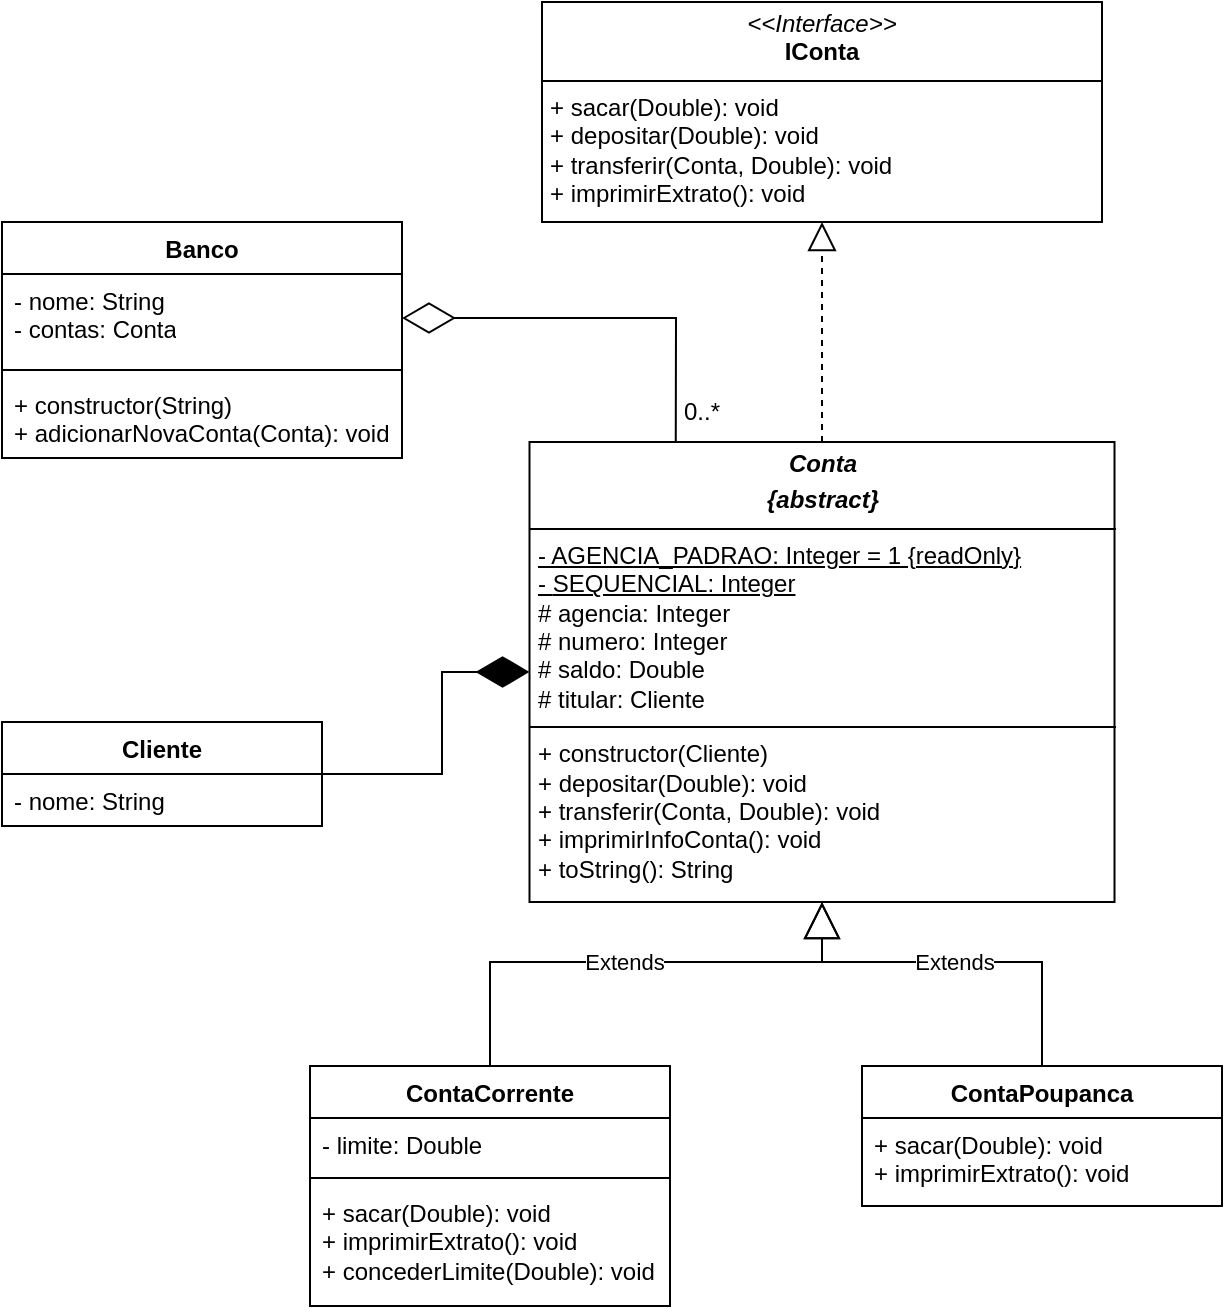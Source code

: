 <mxfile version="24.2.5" type="device">
  <diagram id="C5RBs43oDa-KdzZeNtuy" name="Page-1">
    <mxGraphModel dx="1025" dy="1113" grid="1" gridSize="10" guides="1" tooltips="1" connect="1" arrows="1" fold="1" page="1" pageScale="1" pageWidth="827" pageHeight="1169" math="0" shadow="0">
      <root>
        <mxCell id="WIyWlLk6GJQsqaUBKTNV-0" />
        <mxCell id="WIyWlLk6GJQsqaUBKTNV-1" parent="WIyWlLk6GJQsqaUBKTNV-0" />
        <mxCell id="AMAGEV4AN2dFfHjYQpBI-0" value="Cliente" style="swimlane;fontStyle=1;align=center;verticalAlign=top;childLayout=stackLayout;horizontal=1;startSize=26;horizontalStack=0;resizeParent=1;resizeParentMax=0;resizeLast=0;collapsible=1;marginBottom=0;whiteSpace=wrap;html=1;" vertex="1" parent="WIyWlLk6GJQsqaUBKTNV-1">
          <mxGeometry x="170" y="370" width="160" height="52" as="geometry" />
        </mxCell>
        <mxCell id="AMAGEV4AN2dFfHjYQpBI-1" value="- nome: String" style="text;strokeColor=none;fillColor=none;align=left;verticalAlign=top;spacingLeft=4;spacingRight=4;overflow=hidden;rotatable=0;points=[[0,0.5],[1,0.5]];portConstraint=eastwest;whiteSpace=wrap;html=1;" vertex="1" parent="AMAGEV4AN2dFfHjYQpBI-0">
          <mxGeometry y="26" width="160" height="26" as="geometry" />
        </mxCell>
        <mxCell id="AMAGEV4AN2dFfHjYQpBI-4" value="&lt;p style=&quot;margin:0px;margin-top:4px;text-align:center;&quot;&gt;&lt;b&gt;&lt;i&gt;Conta&lt;/i&gt;&lt;/b&gt;&lt;/p&gt;&lt;p style=&quot;margin:0px;margin-top:4px;text-align:center;&quot;&gt;&lt;b&gt;&lt;i&gt;{abstract}&lt;/i&gt;&lt;/b&gt;&lt;/p&gt;&lt;hr size=&quot;1&quot; style=&quot;border-style:solid;&quot;&gt;&lt;p style=&quot;margin:0px;margin-left:4px;&quot;&gt;&lt;u&gt;- AGENCIA_PADRAO: Integer = 1 {readOnly}&lt;/u&gt;&lt;/p&gt;&lt;p style=&quot;margin:0px;margin-left:4px;&quot;&gt;&lt;u&gt;-&amp;nbsp;&lt;/u&gt;&lt;span style=&quot;background-color: initial;&quot;&gt;&lt;u&gt;SEQUENCIAL: Integer&lt;/u&gt;&lt;/span&gt;&lt;/p&gt;&lt;p style=&quot;margin:0px;margin-left:4px;&quot;&gt;# agencia: Integer&lt;/p&gt;&lt;p style=&quot;margin:0px;margin-left:4px;&quot;&gt;# numero: Integer&lt;/p&gt;&lt;p style=&quot;margin:0px;margin-left:4px;&quot;&gt;# saldo: Double&lt;/p&gt;&lt;p style=&quot;margin:0px;margin-left:4px;&quot;&gt;# titular: Cliente&lt;/p&gt;&lt;hr size=&quot;1&quot; style=&quot;border-style:solid;&quot;&gt;&lt;p style=&quot;margin: 0px 0px 0px 4px;&quot;&gt;+ constructor(Cliente)&lt;/p&gt;&lt;p style=&quot;margin:0px;margin-left:4px;&quot;&gt;+ depositar(Double): void&lt;/p&gt;&lt;p style=&quot;margin:0px;margin-left:4px;&quot;&gt;+ transferir(Conta, Double): void&lt;br&gt;&lt;/p&gt;&lt;p style=&quot;margin:0px;margin-left:4px;&quot;&gt;+ imprimirInfoConta(): void&lt;br&gt;&lt;/p&gt;&lt;p style=&quot;margin:0px;margin-left:4px;&quot;&gt;+ toString(): String&lt;br&gt;&lt;/p&gt;" style="verticalAlign=top;align=left;overflow=fill;html=1;whiteSpace=wrap;" vertex="1" parent="WIyWlLk6GJQsqaUBKTNV-1">
          <mxGeometry x="433.75" y="230" width="292.5" height="230" as="geometry" />
        </mxCell>
        <mxCell id="AMAGEV4AN2dFfHjYQpBI-5" value="&lt;p style=&quot;margin:0px;margin-top:4px;text-align:center;&quot;&gt;&lt;i&gt;&amp;lt;&amp;lt;Interface&amp;gt;&amp;gt;&lt;/i&gt;&lt;br&gt;&lt;b&gt;IConta&lt;/b&gt;&lt;/p&gt;&lt;hr size=&quot;1&quot; style=&quot;border-style:solid;&quot;&gt;&lt;p style=&quot;margin:0px;margin-left:4px;&quot;&gt;&lt;/p&gt;&lt;p style=&quot;margin:0px;margin-left:4px;&quot;&gt;+ sacar(Double): void&lt;br&gt;+ depositar(Double): void&lt;/p&gt;&lt;p style=&quot;margin:0px;margin-left:4px;&quot;&gt;+ transferir(Conta, Double): void&lt;br&gt;&lt;/p&gt;&lt;p style=&quot;margin:0px;margin-left:4px;&quot;&gt;+ imprimirExtrato(): void&lt;br&gt;&lt;/p&gt;" style="verticalAlign=top;align=left;overflow=fill;html=1;whiteSpace=wrap;" vertex="1" parent="WIyWlLk6GJQsqaUBKTNV-1">
          <mxGeometry x="440" y="10" width="280" height="110" as="geometry" />
        </mxCell>
        <mxCell id="AMAGEV4AN2dFfHjYQpBI-7" value="" style="endArrow=block;dashed=1;endFill=0;endSize=12;html=1;rounded=0;entryX=0.5;entryY=1;entryDx=0;entryDy=0;exitX=0.5;exitY=0;exitDx=0;exitDy=0;" edge="1" parent="WIyWlLk6GJQsqaUBKTNV-1" source="AMAGEV4AN2dFfHjYQpBI-4" target="AMAGEV4AN2dFfHjYQpBI-5">
          <mxGeometry width="160" relative="1" as="geometry">
            <mxPoint x="350" y="430" as="sourcePoint" />
            <mxPoint x="510" y="430" as="targetPoint" />
          </mxGeometry>
        </mxCell>
        <mxCell id="AMAGEV4AN2dFfHjYQpBI-8" value="ContaCorrente" style="swimlane;fontStyle=1;align=center;verticalAlign=top;childLayout=stackLayout;horizontal=1;startSize=26;horizontalStack=0;resizeParent=1;resizeParentMax=0;resizeLast=0;collapsible=1;marginBottom=0;whiteSpace=wrap;html=1;" vertex="1" parent="WIyWlLk6GJQsqaUBKTNV-1">
          <mxGeometry x="324" y="542" width="180" height="120" as="geometry" />
        </mxCell>
        <mxCell id="AMAGEV4AN2dFfHjYQpBI-9" value="- limite: Double" style="text;strokeColor=none;fillColor=none;align=left;verticalAlign=top;spacingLeft=4;spacingRight=4;overflow=hidden;rotatable=0;points=[[0,0.5],[1,0.5]];portConstraint=eastwest;whiteSpace=wrap;html=1;" vertex="1" parent="AMAGEV4AN2dFfHjYQpBI-8">
          <mxGeometry y="26" width="180" height="26" as="geometry" />
        </mxCell>
        <mxCell id="AMAGEV4AN2dFfHjYQpBI-10" value="" style="line;strokeWidth=1;fillColor=none;align=left;verticalAlign=middle;spacingTop=-1;spacingLeft=3;spacingRight=3;rotatable=0;labelPosition=right;points=[];portConstraint=eastwest;strokeColor=inherit;" vertex="1" parent="AMAGEV4AN2dFfHjYQpBI-8">
          <mxGeometry y="52" width="180" height="8" as="geometry" />
        </mxCell>
        <mxCell id="AMAGEV4AN2dFfHjYQpBI-11" value="&lt;div&gt;+ sacar(Double): void&lt;br&gt;&lt;/div&gt;+ imprimirExtrato(): void&lt;div&gt;+ concederLimite(Double):&amp;nbsp;&lt;span style=&quot;background-color: initial;&quot;&gt;void&lt;/span&gt;&lt;br&gt;&lt;/div&gt;" style="text;strokeColor=none;fillColor=none;align=left;verticalAlign=top;spacingLeft=4;spacingRight=4;overflow=hidden;rotatable=0;points=[[0,0.5],[1,0.5]];portConstraint=eastwest;whiteSpace=wrap;html=1;" vertex="1" parent="AMAGEV4AN2dFfHjYQpBI-8">
          <mxGeometry y="60" width="180" height="60" as="geometry" />
        </mxCell>
        <mxCell id="AMAGEV4AN2dFfHjYQpBI-12" value="Extends" style="endArrow=block;endSize=16;endFill=0;html=1;rounded=0;entryX=0.5;entryY=1;entryDx=0;entryDy=0;exitX=0.5;exitY=0;exitDx=0;exitDy=0;" edge="1" parent="WIyWlLk6GJQsqaUBKTNV-1" source="AMAGEV4AN2dFfHjYQpBI-8" target="AMAGEV4AN2dFfHjYQpBI-4">
          <mxGeometry x="-0.045" width="160" relative="1" as="geometry">
            <mxPoint x="370" y="770" as="sourcePoint" />
            <mxPoint x="530" y="770" as="targetPoint" />
            <Array as="points">
              <mxPoint x="414" y="490" />
              <mxPoint x="580" y="490" />
            </Array>
            <mxPoint as="offset" />
          </mxGeometry>
        </mxCell>
        <mxCell id="AMAGEV4AN2dFfHjYQpBI-13" value="ContaPoupanca" style="swimlane;fontStyle=1;align=center;verticalAlign=top;childLayout=stackLayout;horizontal=1;startSize=26;horizontalStack=0;resizeParent=1;resizeParentMax=0;resizeLast=0;collapsible=1;marginBottom=0;whiteSpace=wrap;html=1;" vertex="1" parent="WIyWlLk6GJQsqaUBKTNV-1">
          <mxGeometry x="600" y="542" width="180" height="70" as="geometry" />
        </mxCell>
        <mxCell id="AMAGEV4AN2dFfHjYQpBI-16" value="&lt;div&gt;+ sacar(Double): void&lt;br&gt;&lt;/div&gt;+ imprimirExtrato(): void" style="text;strokeColor=none;fillColor=none;align=left;verticalAlign=top;spacingLeft=4;spacingRight=4;overflow=hidden;rotatable=0;points=[[0,0.5],[1,0.5]];portConstraint=eastwest;whiteSpace=wrap;html=1;" vertex="1" parent="AMAGEV4AN2dFfHjYQpBI-13">
          <mxGeometry y="26" width="180" height="44" as="geometry" />
        </mxCell>
        <mxCell id="AMAGEV4AN2dFfHjYQpBI-17" value="Extends" style="endArrow=block;endSize=16;endFill=0;html=1;rounded=0;exitX=0.5;exitY=0;exitDx=0;exitDy=0;" edge="1" parent="WIyWlLk6GJQsqaUBKTNV-1" source="AMAGEV4AN2dFfHjYQpBI-13">
          <mxGeometry width="160" relative="1" as="geometry">
            <mxPoint x="460" y="750" as="sourcePoint" />
            <mxPoint x="580" y="460" as="targetPoint" />
            <Array as="points">
              <mxPoint x="690" y="490" />
              <mxPoint x="580" y="490" />
            </Array>
          </mxGeometry>
        </mxCell>
        <mxCell id="AMAGEV4AN2dFfHjYQpBI-18" value="" style="endArrow=diamondThin;endFill=1;endSize=24;html=1;rounded=0;entryX=0;entryY=0.5;entryDx=0;entryDy=0;exitX=1;exitY=0.5;exitDx=0;exitDy=0;" edge="1" parent="WIyWlLk6GJQsqaUBKTNV-1" source="AMAGEV4AN2dFfHjYQpBI-0" target="AMAGEV4AN2dFfHjYQpBI-4">
          <mxGeometry width="160" relative="1" as="geometry">
            <mxPoint x="310" y="430" as="sourcePoint" />
            <mxPoint x="470" y="430" as="targetPoint" />
            <Array as="points">
              <mxPoint x="390" y="396" />
              <mxPoint x="390" y="345" />
            </Array>
          </mxGeometry>
        </mxCell>
        <mxCell id="AMAGEV4AN2dFfHjYQpBI-19" value="Banco" style="swimlane;fontStyle=1;align=center;verticalAlign=top;childLayout=stackLayout;horizontal=1;startSize=26;horizontalStack=0;resizeParent=1;resizeParentMax=0;resizeLast=0;collapsible=1;marginBottom=0;whiteSpace=wrap;html=1;" vertex="1" parent="WIyWlLk6GJQsqaUBKTNV-1">
          <mxGeometry x="170" y="120" width="200" height="118" as="geometry" />
        </mxCell>
        <mxCell id="AMAGEV4AN2dFfHjYQpBI-20" value="- nome: String&lt;div&gt;- contas: Conta&lt;/div&gt;" style="text;strokeColor=none;fillColor=none;align=left;verticalAlign=top;spacingLeft=4;spacingRight=4;overflow=hidden;rotatable=0;points=[[0,0.5],[1,0.5]];portConstraint=eastwest;whiteSpace=wrap;html=1;" vertex="1" parent="AMAGEV4AN2dFfHjYQpBI-19">
          <mxGeometry y="26" width="200" height="44" as="geometry" />
        </mxCell>
        <mxCell id="AMAGEV4AN2dFfHjYQpBI-21" value="" style="line;strokeWidth=1;fillColor=none;align=left;verticalAlign=middle;spacingTop=-1;spacingLeft=3;spacingRight=3;rotatable=0;labelPosition=right;points=[];portConstraint=eastwest;strokeColor=inherit;" vertex="1" parent="AMAGEV4AN2dFfHjYQpBI-19">
          <mxGeometry y="70" width="200" height="8" as="geometry" />
        </mxCell>
        <mxCell id="AMAGEV4AN2dFfHjYQpBI-22" value="+ constructor(String)&lt;div&gt;+&amp;nbsp;adicionarNovaConta(Conta): void&lt;/div&gt;" style="text;strokeColor=none;fillColor=none;align=left;verticalAlign=top;spacingLeft=4;spacingRight=4;overflow=hidden;rotatable=0;points=[[0,0.5],[1,0.5]];portConstraint=eastwest;whiteSpace=wrap;html=1;" vertex="1" parent="AMAGEV4AN2dFfHjYQpBI-19">
          <mxGeometry y="78" width="200" height="40" as="geometry" />
        </mxCell>
        <mxCell id="AMAGEV4AN2dFfHjYQpBI-26" value="" style="endArrow=diamondThin;endFill=0;endSize=24;html=1;rounded=0;exitX=0.25;exitY=0;exitDx=0;exitDy=0;entryX=1;entryY=0.5;entryDx=0;entryDy=0;" edge="1" parent="WIyWlLk6GJQsqaUBKTNV-1" source="AMAGEV4AN2dFfHjYQpBI-4" target="AMAGEV4AN2dFfHjYQpBI-20">
          <mxGeometry width="160" relative="1" as="geometry">
            <mxPoint x="200" y="490" as="sourcePoint" />
            <mxPoint x="360" y="490" as="targetPoint" />
            <Array as="points">
              <mxPoint x="507" y="168" />
            </Array>
          </mxGeometry>
        </mxCell>
        <mxCell id="AMAGEV4AN2dFfHjYQpBI-27" value="0..*" style="text;html=1;align=center;verticalAlign=middle;whiteSpace=wrap;rounded=0;" vertex="1" parent="WIyWlLk6GJQsqaUBKTNV-1">
          <mxGeometry x="490" y="200" width="60" height="30" as="geometry" />
        </mxCell>
      </root>
    </mxGraphModel>
  </diagram>
</mxfile>
